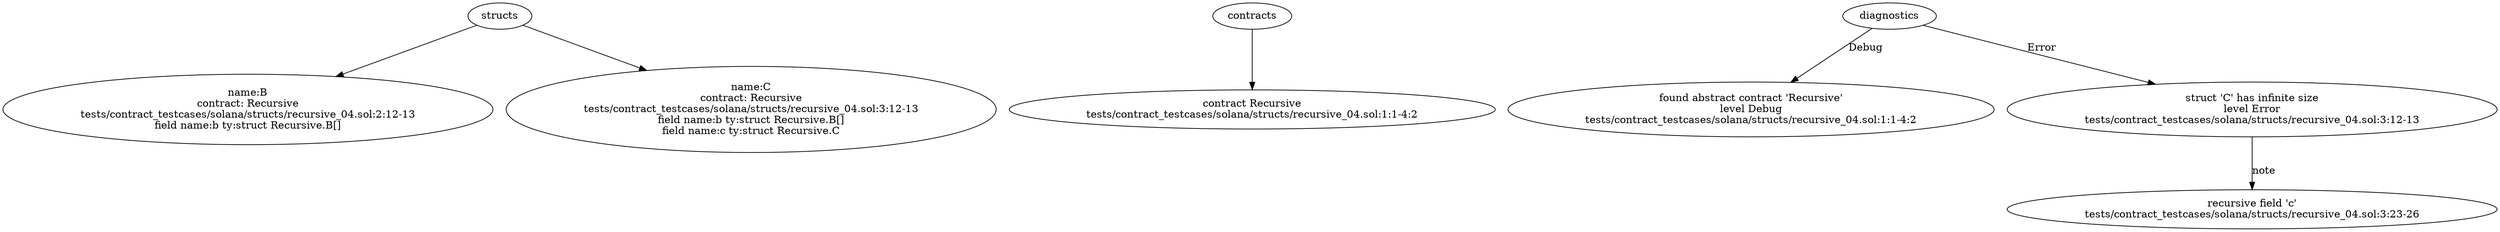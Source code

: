 strict digraph "tests/contract_testcases/solana/structs/recursive_04.sol" {
	B [label="name:B\ncontract: Recursive\ntests/contract_testcases/solana/structs/recursive_04.sol:2:12-13\nfield name:b ty:struct Recursive.B[]"]
	C [label="name:C\ncontract: Recursive\ntests/contract_testcases/solana/structs/recursive_04.sol:3:12-13\nfield name:b ty:struct Recursive.B[]\nfield name:c ty:struct Recursive.C"]
	contract [label="contract Recursive\ntests/contract_testcases/solana/structs/recursive_04.sol:1:1-4:2"]
	diagnostic [label="found abstract contract 'Recursive'\nlevel Debug\ntests/contract_testcases/solana/structs/recursive_04.sol:1:1-4:2"]
	diagnostic_7 [label="struct 'C' has infinite size\nlevel Error\ntests/contract_testcases/solana/structs/recursive_04.sol:3:12-13"]
	note [label="recursive field 'c'\ntests/contract_testcases/solana/structs/recursive_04.sol:3:23-26"]
	structs -> B
	structs -> C
	contracts -> contract
	diagnostics -> diagnostic [label="Debug"]
	diagnostics -> diagnostic_7 [label="Error"]
	diagnostic_7 -> note [label="note"]
}

